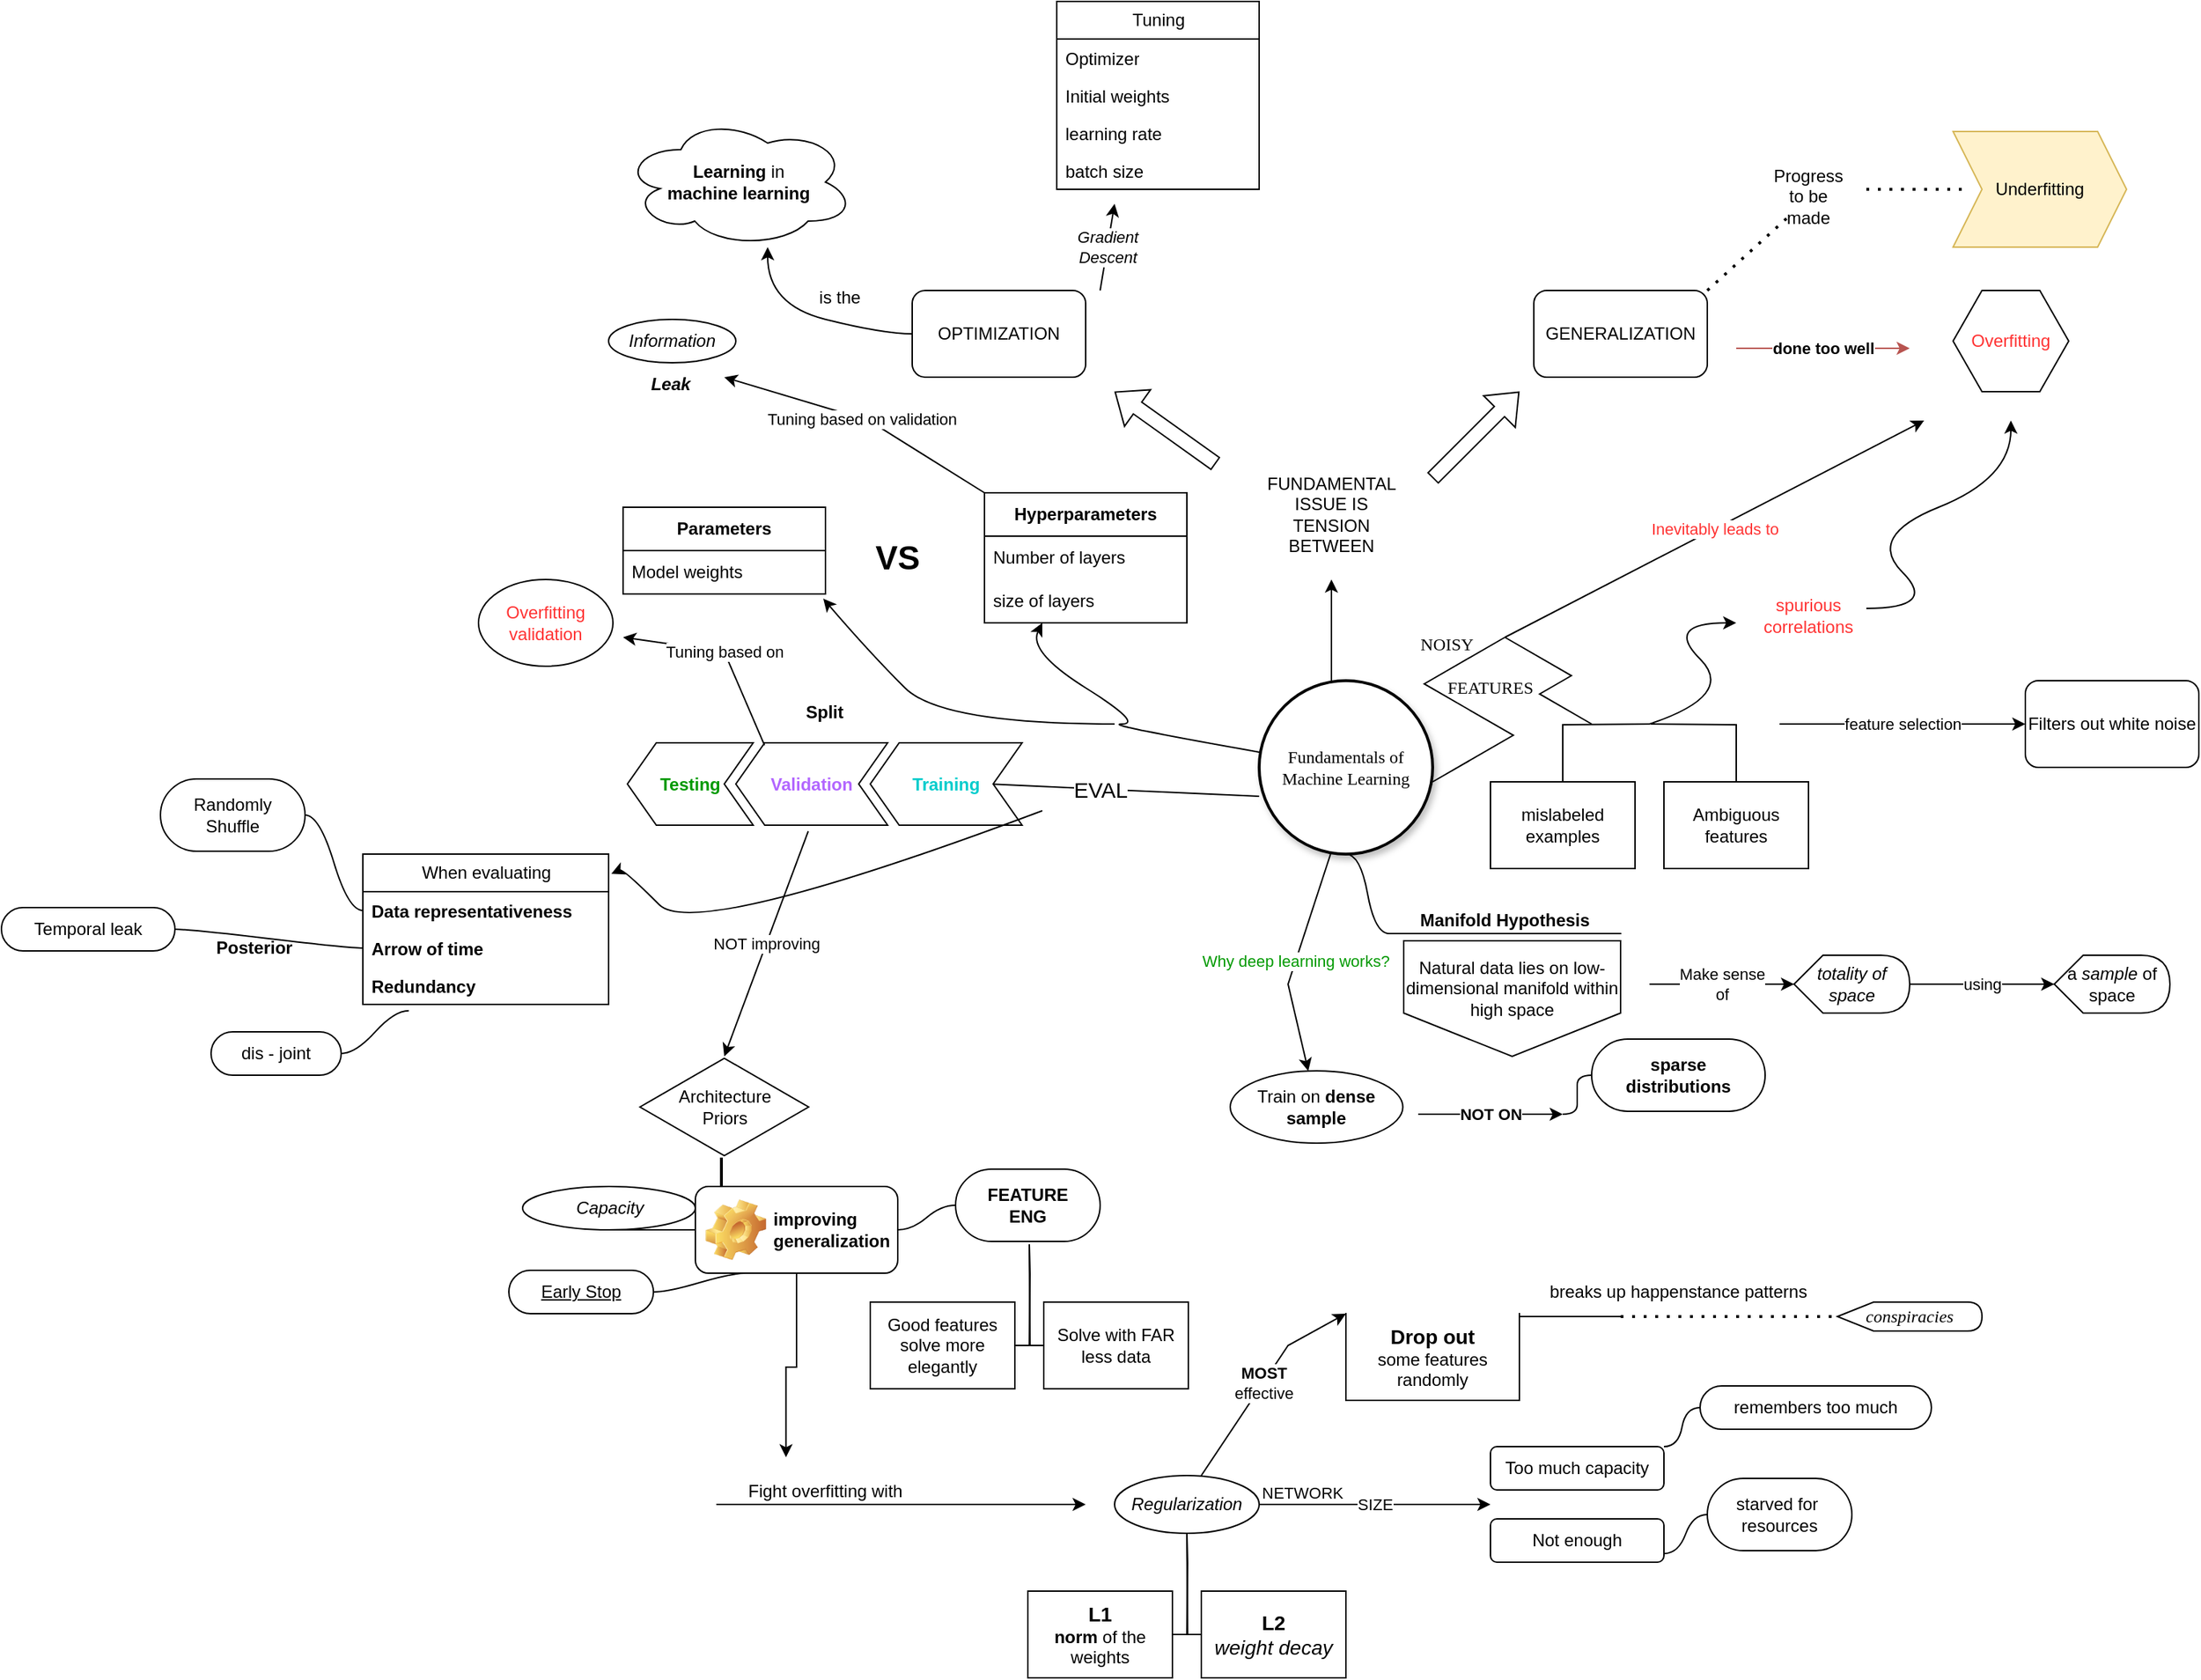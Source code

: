 <mxfile version="26.1.1">
  <diagram name="Page-1" id="ad52d381-51e7-2e0d-a935-2d0ddd2fd229">
    <mxGraphModel dx="2041" dy="1220" grid="1" gridSize="10" guides="1" tooltips="1" connect="1" arrows="1" fold="1" page="1" pageScale="1" pageWidth="1700" pageHeight="1100" background="none" math="0" shadow="0">
      <root>
        <mxCell id="0" />
        <mxCell id="1" parent="0" />
        <mxCell id="2c924340bb9dbf6c-4" value="Fundamentals of Machine Learning" style="ellipse;whiteSpace=wrap;html=1;rounded=1;shadow=1;comic=0;labelBackgroundColor=none;strokeWidth=2;fontFamily=Verdana;fontSize=12;align=center;" parent="1" vertex="1">
          <mxGeometry x="890" y="470" width="120" height="120" as="geometry" />
        </mxCell>
        <mxCell id="0uLxgeupM7HnFfJnQQ7k-1" value="" style="endArrow=classic;html=1;rounded=0;" edge="1" parent="1">
          <mxGeometry width="50" height="50" relative="1" as="geometry">
            <mxPoint x="940" y="470" as="sourcePoint" />
            <mxPoint x="940" y="400" as="targetPoint" />
          </mxGeometry>
        </mxCell>
        <mxCell id="0uLxgeupM7HnFfJnQQ7k-2" value="FUNDAMENTAL ISSUE IS TENSION BETWEEN" style="text;html=1;align=center;verticalAlign=middle;whiteSpace=wrap;rounded=0;" vertex="1" parent="1">
          <mxGeometry x="910" y="340" width="60" height="30" as="geometry" />
        </mxCell>
        <mxCell id="0uLxgeupM7HnFfJnQQ7k-3" value="" style="shape=flexArrow;endArrow=classic;html=1;rounded=0;" edge="1" parent="1">
          <mxGeometry width="50" height="50" relative="1" as="geometry">
            <mxPoint x="860" y="320" as="sourcePoint" />
            <mxPoint x="790" y="270" as="targetPoint" />
          </mxGeometry>
        </mxCell>
        <mxCell id="0uLxgeupM7HnFfJnQQ7k-4" value="" style="shape=flexArrow;endArrow=classic;html=1;rounded=0;" edge="1" parent="1">
          <mxGeometry width="50" height="50" relative="1" as="geometry">
            <mxPoint x="1010" y="330" as="sourcePoint" />
            <mxPoint x="1070" y="270" as="targetPoint" />
          </mxGeometry>
        </mxCell>
        <mxCell id="0uLxgeupM7HnFfJnQQ7k-5" value="OPTIMIZATION" style="rounded=1;whiteSpace=wrap;html=1;" vertex="1" parent="1">
          <mxGeometry x="650" y="200" width="120" height="60" as="geometry" />
        </mxCell>
        <mxCell id="0uLxgeupM7HnFfJnQQ7k-6" value="GENERALIZATION" style="rounded=1;whiteSpace=wrap;html=1;" vertex="1" parent="1">
          <mxGeometry x="1080" y="200" width="120" height="60" as="geometry" />
        </mxCell>
        <mxCell id="0uLxgeupM7HnFfJnQQ7k-7" value="" style="curved=1;endArrow=classic;html=1;rounded=0;exitX=0;exitY=0.5;exitDx=0;exitDy=0;" edge="1" parent="1" source="0uLxgeupM7HnFfJnQQ7k-5">
          <mxGeometry width="50" height="50" relative="1" as="geometry">
            <mxPoint x="580" y="230" as="sourcePoint" />
            <mxPoint x="550" y="170" as="targetPoint" />
            <Array as="points">
              <mxPoint x="630" y="230" />
              <mxPoint x="550" y="210" />
            </Array>
          </mxGeometry>
        </mxCell>
        <mxCell id="0uLxgeupM7HnFfJnQQ7k-8" value="&lt;b&gt;Learning &lt;/b&gt;in&lt;br&gt;&lt;b&gt;machine learning&lt;/b&gt;" style="ellipse;shape=cloud;whiteSpace=wrap;html=1;" vertex="1" parent="1">
          <mxGeometry x="450" y="80" width="160" height="90" as="geometry" />
        </mxCell>
        <mxCell id="0uLxgeupM7HnFfJnQQ7k-9" value="is the" style="text;html=1;align=center;verticalAlign=middle;whiteSpace=wrap;rounded=0;" vertex="1" parent="1">
          <mxGeometry x="570" y="190" width="60" height="30" as="geometry" />
        </mxCell>
        <mxCell id="0uLxgeupM7HnFfJnQQ7k-10" value="" style="endArrow=classic;html=1;rounded=0;fillColor=#f8cecc;strokeColor=#b85450;" edge="1" parent="1">
          <mxGeometry relative="1" as="geometry">
            <mxPoint x="1220" y="240" as="sourcePoint" />
            <mxPoint x="1340" y="240" as="targetPoint" />
          </mxGeometry>
        </mxCell>
        <mxCell id="0uLxgeupM7HnFfJnQQ7k-11" value="&lt;b&gt;done too well&lt;/b&gt;" style="edgeLabel;resizable=0;html=1;;align=center;verticalAlign=middle;" connectable="0" vertex="1" parent="0uLxgeupM7HnFfJnQQ7k-10">
          <mxGeometry relative="1" as="geometry" />
        </mxCell>
        <mxCell id="0uLxgeupM7HnFfJnQQ7k-12" value="&lt;font style=&quot;color: rgb(255, 51, 51);&quot;&gt;Overfitting&lt;/font&gt;" style="shape=hexagon;perimeter=hexagonPerimeter2;whiteSpace=wrap;html=1;fixedSize=1;" vertex="1" parent="1">
          <mxGeometry x="1370" y="200" width="80" height="70" as="geometry" />
        </mxCell>
        <mxCell id="0uLxgeupM7HnFfJnQQ7k-13" value="" style="endArrow=none;dashed=1;html=1;dashPattern=1 3;strokeWidth=2;rounded=0;entryX=0.25;entryY=1;entryDx=0;entryDy=0;" edge="1" parent="1" target="0uLxgeupM7HnFfJnQQ7k-14">
          <mxGeometry width="50" height="50" relative="1" as="geometry">
            <mxPoint x="1200" y="200" as="sourcePoint" />
            <mxPoint x="1250" y="150" as="targetPoint" />
          </mxGeometry>
        </mxCell>
        <mxCell id="0uLxgeupM7HnFfJnQQ7k-14" value="Progress to be made" style="text;html=1;align=center;verticalAlign=middle;whiteSpace=wrap;rounded=0;" vertex="1" parent="1">
          <mxGeometry x="1240" y="120" width="60" height="30" as="geometry" />
        </mxCell>
        <mxCell id="0uLxgeupM7HnFfJnQQ7k-15" value="" style="endArrow=none;dashed=1;html=1;dashPattern=1 3;strokeWidth=2;rounded=0;" edge="1" parent="1">
          <mxGeometry width="50" height="50" relative="1" as="geometry">
            <mxPoint x="1310" y="130" as="sourcePoint" />
            <mxPoint x="1380" y="130" as="targetPoint" />
          </mxGeometry>
        </mxCell>
        <mxCell id="0uLxgeupM7HnFfJnQQ7k-16" value="Underfitting" style="shape=step;perimeter=stepPerimeter;whiteSpace=wrap;html=1;fixedSize=1;fillColor=#fff2cc;strokeColor=#d6b656;" vertex="1" parent="1">
          <mxGeometry x="1370" y="90" width="120" height="80" as="geometry" />
        </mxCell>
        <mxCell id="0uLxgeupM7HnFfJnQQ7k-17" value="" style="edgeStyle=isometricEdgeStyle;endArrow=none;html=1;rounded=0;" edge="1" parent="1">
          <mxGeometry width="50" height="100" relative="1" as="geometry">
            <mxPoint x="1010" y="540" as="sourcePoint" />
            <mxPoint x="1060" y="440" as="targetPoint" />
          </mxGeometry>
        </mxCell>
        <mxCell id="0uLxgeupM7HnFfJnQQ7k-18" value="" style="edgeStyle=isometricEdgeStyle;endArrow=none;html=1;rounded=0;elbow=vertical;" edge="1" parent="1">
          <mxGeometry width="50" height="100" relative="1" as="geometry">
            <mxPoint x="1120" y="500" as="sourcePoint" />
            <mxPoint x="1060" y="440" as="targetPoint" />
            <Array as="points">
              <mxPoint x="1100" y="470" />
            </Array>
          </mxGeometry>
        </mxCell>
        <mxCell id="0uLxgeupM7HnFfJnQQ7k-21" value="NOISY" style="text;html=1;align=center;verticalAlign=middle;whiteSpace=wrap;rounded=0;rotation=0;fontFamily=Comic Sans MS;" vertex="1" parent="1">
          <mxGeometry x="990" y="430" width="60" height="30" as="geometry" />
        </mxCell>
        <mxCell id="0uLxgeupM7HnFfJnQQ7k-24" value="&lt;font face=&quot;Comic Sans MS&quot;&gt;FEATURES&lt;/font&gt;" style="text;html=1;align=center;verticalAlign=middle;whiteSpace=wrap;rounded=0;" vertex="1" parent="1">
          <mxGeometry x="1020" y="460" width="60" height="30" as="geometry" />
        </mxCell>
        <mxCell id="0uLxgeupM7HnFfJnQQ7k-25" value="" style="edgeStyle=orthogonalEdgeStyle;sourcePerimeterSpacing=0;targetPerimeterSpacing=0;startArrow=none;endArrow=none;rounded=0;targetPortConstraint=eastwest;sourcePortConstraint=northsouth;curved=0;rounded=0;" edge="1" parent="1" source="0uLxgeupM7HnFfJnQQ7k-27">
          <mxGeometry relative="1" as="geometry">
            <mxPoint x="1160" y="500" as="targetPoint" />
          </mxGeometry>
        </mxCell>
        <mxCell id="0uLxgeupM7HnFfJnQQ7k-26" value="" style="edgeStyle=orthogonalEdgeStyle;sourcePerimeterSpacing=0;targetPerimeterSpacing=0;startArrow=none;endArrow=none;rounded=0;targetPortConstraint=eastwest;sourcePortConstraint=northsouth;curved=0;rounded=0;" edge="1" parent="1" source="0uLxgeupM7HnFfJnQQ7k-28">
          <mxGeometry relative="1" as="geometry">
            <mxPoint x="1161" y="500" as="targetPoint" />
          </mxGeometry>
        </mxCell>
        <mxCell id="0uLxgeupM7HnFfJnQQ7k-27" value="mislabeled examples" style="whiteSpace=wrap;html=1;align=center;verticalAlign=middle;treeFolding=1;treeMoving=1;direction=west;" vertex="1" parent="1">
          <mxGeometry x="1050" y="540" width="100" height="60" as="geometry" />
        </mxCell>
        <mxCell id="0uLxgeupM7HnFfJnQQ7k-28" value="Ambiguous features" style="whiteSpace=wrap;html=1;align=center;verticalAlign=middle;treeFolding=1;treeMoving=1;direction=west;" vertex="1" parent="1">
          <mxGeometry x="1170" y="540" width="100" height="60" as="geometry" />
        </mxCell>
        <mxCell id="0uLxgeupM7HnFfJnQQ7k-29" value="" style="endArrow=classic;html=1;rounded=0;" edge="1" parent="1">
          <mxGeometry relative="1" as="geometry">
            <mxPoint x="1060" y="440" as="sourcePoint" />
            <mxPoint x="1350" y="290" as="targetPoint" />
          </mxGeometry>
        </mxCell>
        <mxCell id="0uLxgeupM7HnFfJnQQ7k-30" value="&lt;font style=&quot;color: rgb(255, 51, 51);&quot;&gt;Inevitably leads to&lt;/font&gt;" style="edgeLabel;resizable=0;html=1;;align=center;verticalAlign=middle;" connectable="0" vertex="1" parent="0uLxgeupM7HnFfJnQQ7k-29">
          <mxGeometry relative="1" as="geometry" />
        </mxCell>
        <mxCell id="0uLxgeupM7HnFfJnQQ7k-31" value="" style="curved=1;endArrow=classic;html=1;rounded=0;" edge="1" parent="1">
          <mxGeometry width="50" height="50" relative="1" as="geometry">
            <mxPoint x="1160" y="500" as="sourcePoint" />
            <mxPoint x="1220" y="430" as="targetPoint" />
            <Array as="points">
              <mxPoint x="1220" y="480" />
              <mxPoint x="1170" y="430" />
            </Array>
          </mxGeometry>
        </mxCell>
        <mxCell id="0uLxgeupM7HnFfJnQQ7k-32" value="&lt;font style=&quot;color: rgb(255, 51, 51);&quot;&gt;spurious correlations&lt;/font&gt;" style="text;html=1;align=center;verticalAlign=middle;whiteSpace=wrap;rounded=0;" vertex="1" parent="1">
          <mxGeometry x="1240" y="410" width="60" height="30" as="geometry" />
        </mxCell>
        <mxCell id="0uLxgeupM7HnFfJnQQ7k-33" value="" style="curved=1;endArrow=classic;html=1;rounded=0;" edge="1" parent="1">
          <mxGeometry width="50" height="50" relative="1" as="geometry">
            <mxPoint x="1310" y="420" as="sourcePoint" />
            <mxPoint x="1410" y="290" as="targetPoint" />
            <Array as="points">
              <mxPoint x="1360" y="420" />
              <mxPoint x="1310" y="370" />
              <mxPoint x="1410" y="330" />
            </Array>
          </mxGeometry>
        </mxCell>
        <mxCell id="0uLxgeupM7HnFfJnQQ7k-34" value="" style="endArrow=classic;html=1;rounded=0;" edge="1" parent="1">
          <mxGeometry relative="1" as="geometry">
            <mxPoint x="1250" y="500" as="sourcePoint" />
            <mxPoint x="1420" y="500" as="targetPoint" />
          </mxGeometry>
        </mxCell>
        <mxCell id="0uLxgeupM7HnFfJnQQ7k-35" value="feature selection" style="edgeLabel;resizable=0;html=1;;align=center;verticalAlign=middle;" connectable="0" vertex="1" parent="0uLxgeupM7HnFfJnQQ7k-34">
          <mxGeometry relative="1" as="geometry" />
        </mxCell>
        <mxCell id="0uLxgeupM7HnFfJnQQ7k-37" value="Filters out white noise" style="rounded=1;whiteSpace=wrap;html=1;" vertex="1" parent="1">
          <mxGeometry x="1420" y="470" width="120" height="60" as="geometry" />
        </mxCell>
        <mxCell id="0uLxgeupM7HnFfJnQQ7k-38" value="&lt;b&gt;Manifold Hypothesis&lt;/b&gt;" style="whiteSpace=wrap;html=1;shape=partialRectangle;top=0;left=0;bottom=1;right=0;points=[[0,1],[1,1]];fillColor=none;align=center;verticalAlign=bottom;routingCenterY=0.5;snapToPoint=1;recursiveResize=0;autosize=1;treeFolding=1;treeMoving=1;newEdgeStyle={&quot;edgeStyle&quot;:&quot;entityRelationEdgeStyle&quot;,&quot;startArrow&quot;:&quot;none&quot;,&quot;endArrow&quot;:&quot;none&quot;,&quot;segment&quot;:10,&quot;curved&quot;:1,&quot;sourcePerimeterSpacing&quot;:0,&quot;targetPerimeterSpacing&quot;:0};" vertex="1" parent="1">
          <mxGeometry x="980" y="615" width="160" height="30" as="geometry" />
        </mxCell>
        <mxCell id="0uLxgeupM7HnFfJnQQ7k-39" value="" style="edgeStyle=entityRelationEdgeStyle;startArrow=none;endArrow=none;segment=10;curved=1;sourcePerimeterSpacing=0;targetPerimeterSpacing=0;rounded=0;exitX=0.5;exitY=1;exitDx=0;exitDy=0;" edge="1" target="0uLxgeupM7HnFfJnQQ7k-38" parent="1" source="2c924340bb9dbf6c-4">
          <mxGeometry relative="1" as="geometry">
            <mxPoint x="980" y="665" as="sourcePoint" />
          </mxGeometry>
        </mxCell>
        <mxCell id="0uLxgeupM7HnFfJnQQ7k-40" value="Natural data lies on low-dimensional manifold within high space&lt;div&gt;&lt;br&gt;&lt;/div&gt;" style="shape=offPageConnector;whiteSpace=wrap;html=1;" vertex="1" parent="1">
          <mxGeometry x="990" y="650" width="150" height="80" as="geometry" />
        </mxCell>
        <mxCell id="0uLxgeupM7HnFfJnQQ7k-41" value="" style="endArrow=classic;html=1;rounded=0;" edge="1" parent="1">
          <mxGeometry relative="1" as="geometry">
            <mxPoint x="1160" y="680" as="sourcePoint" />
            <mxPoint x="1260" y="680" as="targetPoint" />
          </mxGeometry>
        </mxCell>
        <mxCell id="0uLxgeupM7HnFfJnQQ7k-42" value="Make sense&lt;div&gt;of&lt;/div&gt;" style="edgeLabel;resizable=0;html=1;;align=center;verticalAlign=middle;" connectable="0" vertex="1" parent="0uLxgeupM7HnFfJnQQ7k-41">
          <mxGeometry relative="1" as="geometry" />
        </mxCell>
        <mxCell id="0uLxgeupM7HnFfJnQQ7k-44" value="&lt;i&gt;totality of space&lt;/i&gt;" style="shape=display;whiteSpace=wrap;html=1;" vertex="1" parent="1">
          <mxGeometry x="1260" y="660" width="80" height="40" as="geometry" />
        </mxCell>
        <mxCell id="0uLxgeupM7HnFfJnQQ7k-45" value="" style="endArrow=classic;html=1;rounded=0;" edge="1" parent="1">
          <mxGeometry relative="1" as="geometry">
            <mxPoint x="1340" y="680" as="sourcePoint" />
            <mxPoint x="1440" y="680" as="targetPoint" />
          </mxGeometry>
        </mxCell>
        <mxCell id="0uLxgeupM7HnFfJnQQ7k-46" value="using" style="edgeLabel;resizable=0;html=1;;align=center;verticalAlign=middle;" connectable="0" vertex="1" parent="0uLxgeupM7HnFfJnQQ7k-45">
          <mxGeometry relative="1" as="geometry" />
        </mxCell>
        <mxCell id="0uLxgeupM7HnFfJnQQ7k-47" value="a &lt;i&gt;sample &lt;/i&gt;of space" style="shape=display;whiteSpace=wrap;html=1;" vertex="1" parent="1">
          <mxGeometry x="1440" y="660" width="80" height="40" as="geometry" />
        </mxCell>
        <mxCell id="0uLxgeupM7HnFfJnQQ7k-48" value="" style="endArrow=classic;html=1;rounded=0;" edge="1" parent="1" target="0uLxgeupM7HnFfJnQQ7k-50">
          <mxGeometry relative="1" as="geometry">
            <mxPoint x="939.38" y="590" as="sourcePoint" />
            <mxPoint x="939.38" y="770" as="targetPoint" />
            <Array as="points">
              <mxPoint x="910" y="680" />
            </Array>
          </mxGeometry>
        </mxCell>
        <mxCell id="0uLxgeupM7HnFfJnQQ7k-49" value="&lt;font style=&quot;color: rgb(0, 153, 0);&quot;&gt;Why deep learning works?&lt;/font&gt;" style="edgeLabel;resizable=0;html=1;;align=center;verticalAlign=middle;" connectable="0" vertex="1" parent="0uLxgeupM7HnFfJnQQ7k-48">
          <mxGeometry relative="1" as="geometry" />
        </mxCell>
        <mxCell id="0uLxgeupM7HnFfJnQQ7k-50" value="Train on &lt;b&gt;dense sample&lt;/b&gt;" style="ellipse;whiteSpace=wrap;html=1;align=center;newEdgeStyle={&quot;edgeStyle&quot;:&quot;entityRelationEdgeStyle&quot;,&quot;startArrow&quot;:&quot;none&quot;,&quot;endArrow&quot;:&quot;none&quot;,&quot;segment&quot;:10,&quot;curved&quot;:1,&quot;sourcePerimeterSpacing&quot;:0,&quot;targetPerimeterSpacing&quot;:0};treeFolding=1;treeMoving=1;" vertex="1" parent="1">
          <mxGeometry x="870" y="740" width="119.38" height="50" as="geometry" />
        </mxCell>
        <mxCell id="0uLxgeupM7HnFfJnQQ7k-51" value="" style="endArrow=classic;html=1;rounded=0;" edge="1" parent="1">
          <mxGeometry relative="1" as="geometry">
            <mxPoint x="1000" y="770" as="sourcePoint" />
            <mxPoint x="1100" y="770" as="targetPoint" />
          </mxGeometry>
        </mxCell>
        <mxCell id="0uLxgeupM7HnFfJnQQ7k-52" value="&lt;b&gt;NOT ON&lt;/b&gt;" style="edgeLabel;resizable=0;html=1;;align=center;verticalAlign=middle;" connectable="0" vertex="1" parent="0uLxgeupM7HnFfJnQQ7k-51">
          <mxGeometry relative="1" as="geometry" />
        </mxCell>
        <mxCell id="0uLxgeupM7HnFfJnQQ7k-53" value="&lt;b&gt;sparse&lt;/b&gt;&lt;div&gt;&lt;b&gt;distributions&lt;/b&gt;&lt;/div&gt;" style="whiteSpace=wrap;html=1;rounded=1;arcSize=50;align=center;verticalAlign=middle;strokeWidth=1;autosize=1;spacing=4;treeFolding=1;treeMoving=1;newEdgeStyle={&quot;edgeStyle&quot;:&quot;entityRelationEdgeStyle&quot;,&quot;startArrow&quot;:&quot;none&quot;,&quot;endArrow&quot;:&quot;none&quot;,&quot;segment&quot;:10,&quot;curved&quot;:1,&quot;sourcePerimeterSpacing&quot;:0,&quot;targetPerimeterSpacing&quot;:0};" vertex="1" parent="1">
          <mxGeometry x="1120" y="718" width="120" height="50" as="geometry" />
        </mxCell>
        <mxCell id="0uLxgeupM7HnFfJnQQ7k-54" value="" style="edgeStyle=entityRelationEdgeStyle;startArrow=none;endArrow=none;segment=10;curved=1;sourcePerimeterSpacing=0;targetPerimeterSpacing=0;rounded=0;" edge="1" target="0uLxgeupM7HnFfJnQQ7k-53" parent="1">
          <mxGeometry relative="1" as="geometry">
            <mxPoint x="1100" y="770" as="sourcePoint" />
          </mxGeometry>
        </mxCell>
        <mxCell id="0uLxgeupM7HnFfJnQQ7k-55" value="Fight overfitting with" style="whiteSpace=wrap;html=1;shape=partialRectangle;top=0;left=0;bottom=1;right=0;points=[[0,1],[1,1]];fillColor=none;align=center;verticalAlign=bottom;routingCenterY=0.5;snapToPoint=1;recursiveResize=0;autosize=1;treeFolding=1;treeMoving=1;newEdgeStyle={&quot;edgeStyle&quot;:&quot;entityRelationEdgeStyle&quot;,&quot;startArrow&quot;:&quot;none&quot;,&quot;endArrow&quot;:&quot;none&quot;,&quot;segment&quot;:10,&quot;curved&quot;:1,&quot;sourcePerimeterSpacing&quot;:0,&quot;targetPerimeterSpacing&quot;:0};direction=east;" vertex="1" parent="1">
          <mxGeometry x="515" y="1010" width="150" height="30" as="geometry" />
        </mxCell>
        <mxCell id="0uLxgeupM7HnFfJnQQ7k-57" value="&lt;i&gt;Regularization&lt;/i&gt;" style="ellipse;whiteSpace=wrap;html=1;align=center;newEdgeStyle={&quot;edgeStyle&quot;:&quot;entityRelationEdgeStyle&quot;,&quot;startArrow&quot;:&quot;none&quot;,&quot;endArrow&quot;:&quot;none&quot;,&quot;segment&quot;:10,&quot;curved&quot;:1,&quot;sourcePerimeterSpacing&quot;:0,&quot;targetPerimeterSpacing&quot;:0};treeFolding=1;treeMoving=1;" vertex="1" parent="1">
          <mxGeometry x="790" y="1020" width="100" height="40" as="geometry" />
        </mxCell>
        <mxCell id="0uLxgeupM7HnFfJnQQ7k-58" value="" style="endArrow=classic;html=1;rounded=0;exitX=0;exitY=0.667;exitDx=0;exitDy=0;exitPerimeter=0;" edge="1" parent="1" source="2c924340bb9dbf6c-4">
          <mxGeometry relative="1" as="geometry">
            <mxPoint x="700" y="539.05" as="sourcePoint" />
            <mxPoint x="670" y="540" as="targetPoint" />
          </mxGeometry>
        </mxCell>
        <mxCell id="0uLxgeupM7HnFfJnQQ7k-59" value="&lt;font style=&quot;font-size: 15px;&quot;&gt;EVAL&lt;/font&gt;" style="edgeLabel;resizable=0;html=1;;align=center;verticalAlign=middle;" connectable="0" vertex="1" parent="0uLxgeupM7HnFfJnQQ7k-58">
          <mxGeometry relative="1" as="geometry" />
        </mxCell>
        <mxCell id="0uLxgeupM7HnFfJnQQ7k-61" value="" style="curved=1;endArrow=classic;html=1;rounded=0;" edge="1" parent="1" source="2c924340bb9dbf6c-4">
          <mxGeometry width="50" height="50" relative="1" as="geometry">
            <mxPoint x="780" y="530" as="sourcePoint" />
            <mxPoint x="740" y="430" as="targetPoint" />
            <Array as="points">
              <mxPoint x="780" y="500" />
              <mxPoint x="810" y="500" />
              <mxPoint x="730" y="450" />
            </Array>
          </mxGeometry>
        </mxCell>
        <mxCell id="0uLxgeupM7HnFfJnQQ7k-63" value="&lt;b&gt;Hyperparameters&lt;/b&gt;" style="swimlane;fontStyle=0;childLayout=stackLayout;horizontal=1;startSize=30;horizontalStack=0;resizeParent=1;resizeParentMax=0;resizeLast=0;collapsible=1;marginBottom=0;whiteSpace=wrap;html=1;" vertex="1" parent="1">
          <mxGeometry x="700" y="340" width="140" height="90" as="geometry" />
        </mxCell>
        <mxCell id="0uLxgeupM7HnFfJnQQ7k-64" value="Number of layers" style="text;strokeColor=none;fillColor=none;align=left;verticalAlign=middle;spacingLeft=4;spacingRight=4;overflow=hidden;points=[[0,0.5],[1,0.5]];portConstraint=eastwest;rotatable=0;whiteSpace=wrap;html=1;" vertex="1" parent="0uLxgeupM7HnFfJnQQ7k-63">
          <mxGeometry y="30" width="140" height="30" as="geometry" />
        </mxCell>
        <mxCell id="0uLxgeupM7HnFfJnQQ7k-65" value="size of layers" style="text;strokeColor=none;fillColor=none;align=left;verticalAlign=middle;spacingLeft=4;spacingRight=4;overflow=hidden;points=[[0,0.5],[1,0.5]];portConstraint=eastwest;rotatable=0;whiteSpace=wrap;html=1;" vertex="1" parent="0uLxgeupM7HnFfJnQQ7k-63">
          <mxGeometry y="60" width="140" height="30" as="geometry" />
        </mxCell>
        <mxCell id="0uLxgeupM7HnFfJnQQ7k-68" value="&lt;b&gt;Parameters&lt;/b&gt;" style="swimlane;fontStyle=0;childLayout=stackLayout;horizontal=1;startSize=30;horizontalStack=0;resizeParent=1;resizeParentMax=0;resizeLast=0;collapsible=1;marginBottom=0;whiteSpace=wrap;html=1;" vertex="1" parent="1">
          <mxGeometry x="450" y="350" width="140" height="60" as="geometry" />
        </mxCell>
        <mxCell id="0uLxgeupM7HnFfJnQQ7k-69" value="Model weights" style="text;strokeColor=none;fillColor=none;align=left;verticalAlign=middle;spacingLeft=4;spacingRight=4;overflow=hidden;points=[[0,0.5],[1,0.5]];portConstraint=eastwest;rotatable=0;whiteSpace=wrap;html=1;" vertex="1" parent="0uLxgeupM7HnFfJnQQ7k-68">
          <mxGeometry y="30" width="140" height="30" as="geometry" />
        </mxCell>
        <mxCell id="0uLxgeupM7HnFfJnQQ7k-72" value="&lt;font style=&quot;font-size: 23px;&quot;&gt;&lt;b&gt;VS&lt;/b&gt;&lt;/font&gt;" style="text;html=1;align=center;verticalAlign=middle;whiteSpace=wrap;rounded=0;" vertex="1" parent="1">
          <mxGeometry x="610" y="370" width="60" height="30" as="geometry" />
        </mxCell>
        <mxCell id="0uLxgeupM7HnFfJnQQ7k-73" value="" style="curved=1;endArrow=classic;html=1;rounded=0;entryX=0.989;entryY=1.106;entryDx=0;entryDy=0;entryPerimeter=0;" edge="1" parent="1" target="0uLxgeupM7HnFfJnQQ7k-69">
          <mxGeometry width="50" height="50" relative="1" as="geometry">
            <mxPoint x="790" y="500" as="sourcePoint" />
            <mxPoint x="670" y="450" as="targetPoint" />
            <Array as="points">
              <mxPoint x="670" y="500" />
              <mxPoint x="620" y="450" />
            </Array>
          </mxGeometry>
        </mxCell>
        <mxCell id="0uLxgeupM7HnFfJnQQ7k-74" value="Split" style="swimlane;childLayout=stackLayout;horizontal=1;fillColor=none;horizontalStack=1;resizeParent=1;resizeParentMax=0;resizeLast=0;collapsible=0;strokeColor=none;stackBorder=10;stackSpacing=-12;resizable=1;align=center;points=[];whiteSpace=wrap;html=1;flipH=1;flipV=0;direction=east;" vertex="1" parent="1">
          <mxGeometry x="443" y="480" width="293" height="100" as="geometry" />
        </mxCell>
        <mxCell id="0uLxgeupM7HnFfJnQQ7k-75" value="&lt;font style=&quot;color: rgb(0, 153, 0);&quot;&gt;&lt;b&gt;Testing&lt;/b&gt;&lt;/font&gt;" style="shape=step;perimeter=stepPerimeter;fixedSize=1;points=[];whiteSpace=wrap;html=1;direction=west;" vertex="1" parent="0uLxgeupM7HnFfJnQQ7k-74">
          <mxGeometry x="10" y="33" width="87" height="57" as="geometry" />
        </mxCell>
        <mxCell id="0uLxgeupM7HnFfJnQQ7k-76" value="&lt;font style=&quot;color: rgb(178, 102, 255);&quot;&gt;&lt;b style=&quot;&quot;&gt;Validation&lt;/b&gt;&lt;/font&gt;" style="shape=step;perimeter=stepPerimeter;fixedSize=1;points=[];whiteSpace=wrap;html=1;direction=west;" vertex="1" parent="0uLxgeupM7HnFfJnQQ7k-74">
          <mxGeometry x="85" y="33" width="105" height="57" as="geometry" />
        </mxCell>
        <mxCell id="0uLxgeupM7HnFfJnQQ7k-77" value="&lt;b&gt;&lt;font style=&quot;color: rgb(0, 204, 204);&quot;&gt;Training&lt;/font&gt;&lt;/b&gt;" style="shape=step;perimeter=stepPerimeter;fixedSize=1;points=[];whiteSpace=wrap;html=1;direction=west;" vertex="1" parent="0uLxgeupM7HnFfJnQQ7k-74">
          <mxGeometry x="178" y="33" width="105" height="57" as="geometry" />
        </mxCell>
        <mxCell id="0uLxgeupM7HnFfJnQQ7k-79" value="" style="endArrow=classic;html=1;rounded=0;exitX=0.811;exitY=0.97;exitDx=0;exitDy=0;exitPerimeter=0;" edge="1" parent="1" source="0uLxgeupM7HnFfJnQQ7k-76">
          <mxGeometry relative="1" as="geometry">
            <mxPoint x="410" y="458.95" as="sourcePoint" />
            <mxPoint x="450" y="440" as="targetPoint" />
            <Array as="points">
              <mxPoint x="520" y="450" />
            </Array>
          </mxGeometry>
        </mxCell>
        <mxCell id="0uLxgeupM7HnFfJnQQ7k-80" value="Tuning based on" style="edgeLabel;resizable=0;html=1;;align=center;verticalAlign=middle;" connectable="0" vertex="1" parent="0uLxgeupM7HnFfJnQQ7k-79">
          <mxGeometry relative="1" as="geometry" />
        </mxCell>
        <mxCell id="0uLxgeupM7HnFfJnQQ7k-81" value="&lt;font style=&quot;color: rgb(255, 51, 51);&quot;&gt;Overfitting validation&lt;/font&gt;" style="ellipse;whiteSpace=wrap;html=1;" vertex="1" parent="1">
          <mxGeometry x="350" y="400" width="93" height="60" as="geometry" />
        </mxCell>
        <mxCell id="0uLxgeupM7HnFfJnQQ7k-82" value="" style="endArrow=classic;html=1;rounded=0;exitX=0;exitY=0;exitDx=0;exitDy=0;" edge="1" parent="1" source="0uLxgeupM7HnFfJnQQ7k-63">
          <mxGeometry relative="1" as="geometry">
            <mxPoint x="510" y="280" as="sourcePoint" />
            <mxPoint x="520" y="260" as="targetPoint" />
            <Array as="points">
              <mxPoint x="620" y="290" />
            </Array>
          </mxGeometry>
        </mxCell>
        <mxCell id="0uLxgeupM7HnFfJnQQ7k-83" value="Tuning based on validation" style="edgeLabel;resizable=0;html=1;;align=center;verticalAlign=middle;" connectable="0" vertex="1" parent="0uLxgeupM7HnFfJnQQ7k-82">
          <mxGeometry relative="1" as="geometry" />
        </mxCell>
        <mxCell id="0uLxgeupM7HnFfJnQQ7k-84" value="&lt;i&gt;Information&lt;/i&gt;" style="ellipse;whiteSpace=wrap;html=1;" vertex="1" parent="1">
          <mxGeometry x="440" y="220" width="88" height="30" as="geometry" />
        </mxCell>
        <mxCell id="0uLxgeupM7HnFfJnQQ7k-85" value="&lt;i&gt;&lt;b&gt;Leak&lt;/b&gt;&lt;/i&gt;" style="text;html=1;align=center;verticalAlign=middle;whiteSpace=wrap;rounded=0;" vertex="1" parent="1">
          <mxGeometry x="453" y="250" width="60" height="30" as="geometry" />
        </mxCell>
        <mxCell id="0uLxgeupM7HnFfJnQQ7k-86" value="" style="curved=1;endArrow=classic;html=1;rounded=0;entryX=1.011;entryY=0.131;entryDx=0;entryDy=0;entryPerimeter=0;" edge="1" parent="1" target="0uLxgeupM7HnFfJnQQ7k-88">
          <mxGeometry width="50" height="50" relative="1" as="geometry">
            <mxPoint x="740" y="560" as="sourcePoint" />
            <mxPoint x="410" y="610" as="targetPoint" />
            <Array as="points">
              <mxPoint x="500" y="650" />
              <mxPoint x="450" y="600" />
            </Array>
          </mxGeometry>
        </mxCell>
        <mxCell id="0uLxgeupM7HnFfJnQQ7k-88" value="When evaluating" style="swimlane;fontStyle=0;childLayout=stackLayout;horizontal=1;startSize=26;fillColor=none;horizontalStack=0;resizeParent=1;resizeParentMax=0;resizeLast=0;collapsible=1;marginBottom=0;html=1;" vertex="1" parent="1">
          <mxGeometry x="270" y="590" width="170" height="104" as="geometry" />
        </mxCell>
        <mxCell id="0uLxgeupM7HnFfJnQQ7k-89" value="&lt;b&gt;Data representativeness&lt;/b&gt;" style="text;strokeColor=none;fillColor=none;align=left;verticalAlign=top;spacingLeft=4;spacingRight=4;overflow=hidden;rotatable=0;points=[[0,0.5],[1,0.5]];portConstraint=eastwest;whiteSpace=wrap;html=1;" vertex="1" parent="0uLxgeupM7HnFfJnQQ7k-88">
          <mxGeometry y="26" width="170" height="26" as="geometry" />
        </mxCell>
        <mxCell id="0uLxgeupM7HnFfJnQQ7k-90" value="&lt;b&gt;Arrow of time&lt;/b&gt;" style="text;strokeColor=none;fillColor=none;align=left;verticalAlign=top;spacingLeft=4;spacingRight=4;overflow=hidden;rotatable=0;points=[[0,0.5],[1,0.5]];portConstraint=eastwest;whiteSpace=wrap;html=1;" vertex="1" parent="0uLxgeupM7HnFfJnQQ7k-88">
          <mxGeometry y="52" width="170" height="26" as="geometry" />
        </mxCell>
        <mxCell id="0uLxgeupM7HnFfJnQQ7k-91" value="&lt;b&gt;Redundancy&lt;/b&gt;" style="text;strokeColor=none;fillColor=none;align=left;verticalAlign=top;spacingLeft=4;spacingRight=4;overflow=hidden;rotatable=0;points=[[0,0.5],[1,0.5]];portConstraint=eastwest;whiteSpace=wrap;html=1;" vertex="1" parent="0uLxgeupM7HnFfJnQQ7k-88">
          <mxGeometry y="78" width="170" height="26" as="geometry" />
        </mxCell>
        <mxCell id="0uLxgeupM7HnFfJnQQ7k-92" value="Randomly&lt;div&gt;Shuffle&lt;/div&gt;" style="whiteSpace=wrap;html=1;rounded=1;arcSize=50;align=center;verticalAlign=middle;strokeWidth=1;autosize=1;spacing=4;treeFolding=1;treeMoving=1;newEdgeStyle={&quot;edgeStyle&quot;:&quot;entityRelationEdgeStyle&quot;,&quot;startArrow&quot;:&quot;none&quot;,&quot;endArrow&quot;:&quot;none&quot;,&quot;segment&quot;:10,&quot;curved&quot;:1,&quot;sourcePerimeterSpacing&quot;:0,&quot;targetPerimeterSpacing&quot;:0};" vertex="1" parent="1">
          <mxGeometry x="130" y="538" width="100" height="50" as="geometry" />
        </mxCell>
        <mxCell id="0uLxgeupM7HnFfJnQQ7k-93" value="" style="edgeStyle=entityRelationEdgeStyle;startArrow=none;endArrow=none;segment=10;curved=1;sourcePerimeterSpacing=0;targetPerimeterSpacing=0;rounded=0;exitX=0;exitY=0.5;exitDx=0;exitDy=0;" edge="1" target="0uLxgeupM7HnFfJnQQ7k-92" parent="1" source="0uLxgeupM7HnFfJnQQ7k-89">
          <mxGeometry relative="1" as="geometry">
            <mxPoint x="100" y="590" as="sourcePoint" />
          </mxGeometry>
        </mxCell>
        <mxCell id="0uLxgeupM7HnFfJnQQ7k-94" value="Temporal leak" style="whiteSpace=wrap;html=1;rounded=1;arcSize=50;align=center;verticalAlign=middle;strokeWidth=1;autosize=1;spacing=4;treeFolding=1;treeMoving=1;newEdgeStyle={&quot;edgeStyle&quot;:&quot;entityRelationEdgeStyle&quot;,&quot;startArrow&quot;:&quot;none&quot;,&quot;endArrow&quot;:&quot;none&quot;,&quot;segment&quot;:10,&quot;curved&quot;:1,&quot;sourcePerimeterSpacing&quot;:0,&quot;targetPerimeterSpacing&quot;:0};" vertex="1" parent="1">
          <mxGeometry x="20" y="627" width="120" height="30" as="geometry" />
        </mxCell>
        <mxCell id="0uLxgeupM7HnFfJnQQ7k-95" value="" style="edgeStyle=entityRelationEdgeStyle;startArrow=none;endArrow=none;segment=10;curved=1;sourcePerimeterSpacing=0;targetPerimeterSpacing=0;rounded=0;exitX=0;exitY=0.5;exitDx=0;exitDy=0;" edge="1" target="0uLxgeupM7HnFfJnQQ7k-94" parent="1" source="0uLxgeupM7HnFfJnQQ7k-90">
          <mxGeometry relative="1" as="geometry">
            <mxPoint x="60" y="669" as="sourcePoint" />
          </mxGeometry>
        </mxCell>
        <mxCell id="0uLxgeupM7HnFfJnQQ7k-98" value="dis - joint" style="whiteSpace=wrap;html=1;rounded=1;arcSize=50;align=center;verticalAlign=middle;strokeWidth=1;autosize=1;spacing=4;treeFolding=1;treeMoving=1;newEdgeStyle={&quot;edgeStyle&quot;:&quot;entityRelationEdgeStyle&quot;,&quot;startArrow&quot;:&quot;none&quot;,&quot;endArrow&quot;:&quot;none&quot;,&quot;segment&quot;:10,&quot;curved&quot;:1,&quot;sourcePerimeterSpacing&quot;:0,&quot;targetPerimeterSpacing&quot;:0};" vertex="1" parent="1">
          <mxGeometry x="165" y="713" width="90" height="30" as="geometry" />
        </mxCell>
        <mxCell id="0uLxgeupM7HnFfJnQQ7k-99" value="" style="edgeStyle=entityRelationEdgeStyle;startArrow=none;endArrow=none;segment=10;curved=1;sourcePerimeterSpacing=0;targetPerimeterSpacing=0;rounded=0;exitX=0.187;exitY=1.168;exitDx=0;exitDy=0;exitPerimeter=0;" edge="1" target="0uLxgeupM7HnFfJnQQ7k-98" parent="1" source="0uLxgeupM7HnFfJnQQ7k-91">
          <mxGeometry relative="1" as="geometry">
            <mxPoint x="130" y="755" as="sourcePoint" />
          </mxGeometry>
        </mxCell>
        <mxCell id="0uLxgeupM7HnFfJnQQ7k-100" value="&lt;b&gt;Posterior&lt;/b&gt;" style="text;html=1;align=center;verticalAlign=middle;whiteSpace=wrap;rounded=0;" vertex="1" parent="1">
          <mxGeometry x="165" y="640" width="60" height="30" as="geometry" />
        </mxCell>
        <mxCell id="0uLxgeupM7HnFfJnQQ7k-103" value="" style="endArrow=classic;html=1;rounded=0;" edge="1" parent="1">
          <mxGeometry relative="1" as="geometry">
            <mxPoint x="780" y="200" as="sourcePoint" />
            <mxPoint x="790" y="140" as="targetPoint" />
          </mxGeometry>
        </mxCell>
        <mxCell id="0uLxgeupM7HnFfJnQQ7k-104" value="&lt;i&gt;Gradient&lt;/i&gt;&lt;div&gt;&lt;i&gt;Descent&lt;/i&gt;&lt;/div&gt;" style="edgeLabel;resizable=0;html=1;;align=center;verticalAlign=middle;" connectable="0" vertex="1" parent="0uLxgeupM7HnFfJnQQ7k-103">
          <mxGeometry relative="1" as="geometry" />
        </mxCell>
        <mxCell id="0uLxgeupM7HnFfJnQQ7k-109" value="Tuning" style="swimlane;fontStyle=0;childLayout=stackLayout;horizontal=1;startSize=26;fillColor=none;horizontalStack=0;resizeParent=1;resizeParentMax=0;resizeLast=0;collapsible=1;marginBottom=0;html=1;" vertex="1" parent="1">
          <mxGeometry x="750" width="140" height="130" as="geometry" />
        </mxCell>
        <mxCell id="0uLxgeupM7HnFfJnQQ7k-110" value="Optimizer" style="text;strokeColor=none;fillColor=none;align=left;verticalAlign=top;spacingLeft=4;spacingRight=4;overflow=hidden;rotatable=0;points=[[0,0.5],[1,0.5]];portConstraint=eastwest;whiteSpace=wrap;html=1;" vertex="1" parent="0uLxgeupM7HnFfJnQQ7k-109">
          <mxGeometry y="26" width="140" height="26" as="geometry" />
        </mxCell>
        <mxCell id="0uLxgeupM7HnFfJnQQ7k-111" value="Initial weights" style="text;strokeColor=none;fillColor=none;align=left;verticalAlign=top;spacingLeft=4;spacingRight=4;overflow=hidden;rotatable=0;points=[[0,0.5],[1,0.5]];portConstraint=eastwest;whiteSpace=wrap;html=1;" vertex="1" parent="0uLxgeupM7HnFfJnQQ7k-109">
          <mxGeometry y="52" width="140" height="26" as="geometry" />
        </mxCell>
        <mxCell id="0uLxgeupM7HnFfJnQQ7k-112" value="learning rate" style="text;strokeColor=none;fillColor=none;align=left;verticalAlign=top;spacingLeft=4;spacingRight=4;overflow=hidden;rotatable=0;points=[[0,0.5],[1,0.5]];portConstraint=eastwest;whiteSpace=wrap;html=1;" vertex="1" parent="0uLxgeupM7HnFfJnQQ7k-109">
          <mxGeometry y="78" width="140" height="26" as="geometry" />
        </mxCell>
        <mxCell id="0uLxgeupM7HnFfJnQQ7k-113" value="batch size" style="text;strokeColor=none;fillColor=none;align=left;verticalAlign=top;spacingLeft=4;spacingRight=4;overflow=hidden;rotatable=0;points=[[0,0.5],[1,0.5]];portConstraint=eastwest;whiteSpace=wrap;html=1;" vertex="1" parent="0uLxgeupM7HnFfJnQQ7k-109">
          <mxGeometry y="104" width="140" height="26" as="geometry" />
        </mxCell>
        <mxCell id="0uLxgeupM7HnFfJnQQ7k-114" value="" style="endArrow=classic;html=1;rounded=0;exitX=0.523;exitY=-0.073;exitDx=0;exitDy=0;exitPerimeter=0;" edge="1" parent="1" source="0uLxgeupM7HnFfJnQQ7k-76">
          <mxGeometry relative="1" as="geometry">
            <mxPoint x="530" y="680" as="sourcePoint" />
            <mxPoint x="520" y="730" as="targetPoint" />
          </mxGeometry>
        </mxCell>
        <mxCell id="0uLxgeupM7HnFfJnQQ7k-115" value="NOT improving" style="edgeLabel;resizable=0;html=1;;align=center;verticalAlign=middle;" connectable="0" vertex="1" parent="0uLxgeupM7HnFfJnQQ7k-114">
          <mxGeometry relative="1" as="geometry" />
        </mxCell>
        <mxCell id="0uLxgeupM7HnFfJnQQ7k-117" value="Architecture&lt;div&gt;Priors&lt;/div&gt;" style="html=1;whiteSpace=wrap;aspect=fixed;shape=isoRectangle;" vertex="1" parent="1">
          <mxGeometry x="461.67" y="730" width="116.67" height="70" as="geometry" />
        </mxCell>
        <mxCell id="0uLxgeupM7HnFfJnQQ7k-118" value="" style="line;strokeWidth=2;direction=south;html=1;" vertex="1" parent="1">
          <mxGeometry x="513" y="800" width="10" height="30" as="geometry" />
        </mxCell>
        <mxCell id="0uLxgeupM7HnFfJnQQ7k-120" value="&lt;i&gt;Capacity&lt;/i&gt;" style="shape=tapeData;whiteSpace=wrap;html=1;perimeter=ellipsePerimeter;" vertex="1" parent="1">
          <mxGeometry x="380.5" y="820" width="119.5" height="30" as="geometry" />
        </mxCell>
        <mxCell id="0uLxgeupM7HnFfJnQQ7k-121" value="improving generalization" style="label;whiteSpace=wrap;html=1;image=img/clipart/Gear_128x128.png" vertex="1" parent="1">
          <mxGeometry x="500" y="820" width="140" height="60" as="geometry" />
        </mxCell>
        <mxCell id="0uLxgeupM7HnFfJnQQ7k-122" value="&lt;b&gt;FEATURE&lt;/b&gt;&lt;div&gt;&lt;b&gt;ENG&lt;/b&gt;&lt;/div&gt;" style="whiteSpace=wrap;html=1;rounded=1;arcSize=50;align=center;verticalAlign=middle;strokeWidth=1;autosize=1;spacing=4;treeFolding=1;treeMoving=1;newEdgeStyle={&quot;edgeStyle&quot;:&quot;entityRelationEdgeStyle&quot;,&quot;startArrow&quot;:&quot;none&quot;,&quot;endArrow&quot;:&quot;none&quot;,&quot;segment&quot;:10,&quot;curved&quot;:1,&quot;sourcePerimeterSpacing&quot;:0,&quot;targetPerimeterSpacing&quot;:0};" vertex="1" parent="1">
          <mxGeometry x="680" y="808" width="100" height="50" as="geometry" />
        </mxCell>
        <mxCell id="0uLxgeupM7HnFfJnQQ7k-123" value="" style="edgeStyle=entityRelationEdgeStyle;startArrow=none;endArrow=none;segment=10;curved=1;sourcePerimeterSpacing=0;targetPerimeterSpacing=0;rounded=0;" edge="1" target="0uLxgeupM7HnFfJnQQ7k-122" parent="1" source="0uLxgeupM7HnFfJnQQ7k-121">
          <mxGeometry relative="1" as="geometry">
            <mxPoint x="650" y="860" as="sourcePoint" />
          </mxGeometry>
        </mxCell>
        <mxCell id="0uLxgeupM7HnFfJnQQ7k-124" value="" style="edgeStyle=orthogonalEdgeStyle;sourcePerimeterSpacing=0;targetPerimeterSpacing=0;startArrow=none;endArrow=none;rounded=0;targetPortConstraint=eastwest;sourcePortConstraint=northsouth;curved=0;rounded=0;" edge="1" target="0uLxgeupM7HnFfJnQQ7k-126" parent="1">
          <mxGeometry relative="1" as="geometry">
            <mxPoint x="731" y="860" as="sourcePoint" />
          </mxGeometry>
        </mxCell>
        <mxCell id="0uLxgeupM7HnFfJnQQ7k-125" value="" style="edgeStyle=orthogonalEdgeStyle;sourcePerimeterSpacing=0;targetPerimeterSpacing=0;startArrow=none;endArrow=none;rounded=0;targetPortConstraint=eastwest;sourcePortConstraint=northsouth;curved=0;rounded=0;" edge="1" target="0uLxgeupM7HnFfJnQQ7k-127" parent="1">
          <mxGeometry relative="1" as="geometry">
            <mxPoint x="731" y="860" as="sourcePoint" />
          </mxGeometry>
        </mxCell>
        <mxCell id="0uLxgeupM7HnFfJnQQ7k-126" value="Good features solve more elegantly" style="whiteSpace=wrap;html=1;align=center;verticalAlign=middle;treeFolding=1;treeMoving=1;" vertex="1" parent="1">
          <mxGeometry x="621" y="900" width="100" height="60" as="geometry" />
        </mxCell>
        <mxCell id="0uLxgeupM7HnFfJnQQ7k-127" value="Solve with FAR less data" style="whiteSpace=wrap;html=1;align=center;verticalAlign=middle;treeFolding=1;treeMoving=1;" vertex="1" parent="1">
          <mxGeometry x="741" y="900" width="100" height="60" as="geometry" />
        </mxCell>
        <mxCell id="0uLxgeupM7HnFfJnQQ7k-128" value="&lt;u&gt;Early Stop&lt;/u&gt;" style="whiteSpace=wrap;html=1;rounded=1;arcSize=50;align=center;verticalAlign=middle;strokeWidth=1;autosize=1;spacing=4;treeFolding=1;treeMoving=1;newEdgeStyle={&quot;edgeStyle&quot;:&quot;entityRelationEdgeStyle&quot;,&quot;startArrow&quot;:&quot;none&quot;,&quot;endArrow&quot;:&quot;none&quot;,&quot;segment&quot;:10,&quot;curved&quot;:1,&quot;sourcePerimeterSpacing&quot;:0,&quot;targetPerimeterSpacing&quot;:0};" vertex="1" parent="1">
          <mxGeometry x="371" y="878" width="100" height="30" as="geometry" />
        </mxCell>
        <mxCell id="0uLxgeupM7HnFfJnQQ7k-129" value="" style="edgeStyle=entityRelationEdgeStyle;startArrow=none;endArrow=none;segment=10;curved=1;sourcePerimeterSpacing=0;targetPerimeterSpacing=0;rounded=0;exitX=0.25;exitY=1;exitDx=0;exitDy=0;" edge="1" target="0uLxgeupM7HnFfJnQQ7k-128" parent="1" source="0uLxgeupM7HnFfJnQQ7k-121">
          <mxGeometry relative="1" as="geometry">
            <mxPoint x="341" y="920" as="sourcePoint" />
            <Array as="points">
              <mxPoint x="510" y="900" />
            </Array>
          </mxGeometry>
        </mxCell>
        <mxCell id="0uLxgeupM7HnFfJnQQ7k-133" value="" style="edgeStyle=orthogonalEdgeStyle;rounded=0;orthogonalLoop=1;jettySize=auto;html=1;entryX=0.318;entryY=-0.087;entryDx=0;entryDy=0;entryPerimeter=0;" edge="1" parent="1" source="0uLxgeupM7HnFfJnQQ7k-121" target="0uLxgeupM7HnFfJnQQ7k-55">
          <mxGeometry relative="1" as="geometry">
            <mxPoint x="570" y="960" as="targetPoint" />
          </mxGeometry>
        </mxCell>
        <mxCell id="0uLxgeupM7HnFfJnQQ7k-134" value="" style="endArrow=classic;html=1;rounded=0;exitX=1;exitY=1;exitDx=0;exitDy=0;" edge="1" parent="1" source="0uLxgeupM7HnFfJnQQ7k-55">
          <mxGeometry width="50" height="50" relative="1" as="geometry">
            <mxPoint x="690" y="1050" as="sourcePoint" />
            <mxPoint x="770" y="1040" as="targetPoint" />
          </mxGeometry>
        </mxCell>
        <mxCell id="0uLxgeupM7HnFfJnQQ7k-139" value="" style="endArrow=classic;html=1;rounded=0;" edge="1" parent="1">
          <mxGeometry relative="1" as="geometry">
            <mxPoint x="890" y="1040" as="sourcePoint" />
            <mxPoint x="1050" y="1040" as="targetPoint" />
          </mxGeometry>
        </mxCell>
        <mxCell id="0uLxgeupM7HnFfJnQQ7k-140" value="SIZE" style="edgeLabel;resizable=0;html=1;;align=center;verticalAlign=middle;" connectable="0" vertex="1" parent="0uLxgeupM7HnFfJnQQ7k-139">
          <mxGeometry relative="1" as="geometry" />
        </mxCell>
        <mxCell id="0uLxgeupM7HnFfJnQQ7k-141" value="NETWORK" style="edgeLabel;resizable=0;html=1;;align=left;verticalAlign=bottom;" connectable="0" vertex="1" parent="0uLxgeupM7HnFfJnQQ7k-139">
          <mxGeometry x="-1" relative="1" as="geometry" />
        </mxCell>
        <mxCell id="0uLxgeupM7HnFfJnQQ7k-143" value="Too much capacity" style="rounded=1;whiteSpace=wrap;html=1;" vertex="1" parent="1">
          <mxGeometry x="1050" y="1000" width="120" height="30" as="geometry" />
        </mxCell>
        <mxCell id="0uLxgeupM7HnFfJnQQ7k-144" value="Not enough" style="rounded=1;whiteSpace=wrap;html=1;" vertex="1" parent="1">
          <mxGeometry x="1050" y="1050" width="120" height="30" as="geometry" />
        </mxCell>
        <mxCell id="0uLxgeupM7HnFfJnQQ7k-145" value="remembers too much" style="whiteSpace=wrap;html=1;rounded=1;arcSize=50;align=center;verticalAlign=middle;strokeWidth=1;autosize=1;spacing=4;treeFolding=1;treeMoving=1;newEdgeStyle={&quot;edgeStyle&quot;:&quot;entityRelationEdgeStyle&quot;,&quot;startArrow&quot;:&quot;none&quot;,&quot;endArrow&quot;:&quot;none&quot;,&quot;segment&quot;:10,&quot;curved&quot;:1,&quot;sourcePerimeterSpacing&quot;:0,&quot;targetPerimeterSpacing&quot;:0};" vertex="1" parent="1">
          <mxGeometry x="1195" y="958" width="160" height="30" as="geometry" />
        </mxCell>
        <mxCell id="0uLxgeupM7HnFfJnQQ7k-146" value="" style="edgeStyle=entityRelationEdgeStyle;startArrow=none;endArrow=none;segment=10;curved=1;sourcePerimeterSpacing=0;targetPerimeterSpacing=0;rounded=0;" edge="1" target="0uLxgeupM7HnFfJnQQ7k-145" parent="1">
          <mxGeometry relative="1" as="geometry">
            <mxPoint x="1170" y="1000" as="sourcePoint" />
          </mxGeometry>
        </mxCell>
        <mxCell id="0uLxgeupM7HnFfJnQQ7k-147" value="starved for&amp;nbsp;&lt;br&gt;resources" style="whiteSpace=wrap;html=1;rounded=1;arcSize=50;align=center;verticalAlign=middle;strokeWidth=1;autosize=1;spacing=4;treeFolding=1;treeMoving=1;newEdgeStyle={&quot;edgeStyle&quot;:&quot;entityRelationEdgeStyle&quot;,&quot;startArrow&quot;:&quot;none&quot;,&quot;endArrow&quot;:&quot;none&quot;,&quot;segment&quot;:10,&quot;curved&quot;:1,&quot;sourcePerimeterSpacing&quot;:0,&quot;targetPerimeterSpacing&quot;:0};" vertex="1" parent="1">
          <mxGeometry x="1200" y="1022" width="100" height="50" as="geometry" />
        </mxCell>
        <mxCell id="0uLxgeupM7HnFfJnQQ7k-148" value="" style="edgeStyle=entityRelationEdgeStyle;startArrow=none;endArrow=none;segment=10;curved=1;sourcePerimeterSpacing=0;targetPerimeterSpacing=0;rounded=0;" edge="1" target="0uLxgeupM7HnFfJnQQ7k-147" parent="1">
          <mxGeometry relative="1" as="geometry">
            <mxPoint x="1170" y="1074" as="sourcePoint" />
          </mxGeometry>
        </mxCell>
        <mxCell id="0uLxgeupM7HnFfJnQQ7k-149" value="" style="edgeStyle=orthogonalEdgeStyle;sourcePerimeterSpacing=0;targetPerimeterSpacing=0;startArrow=none;endArrow=none;rounded=0;targetPortConstraint=eastwest;sourcePortConstraint=northsouth;curved=0;rounded=0;" edge="1" target="0uLxgeupM7HnFfJnQQ7k-151" parent="1">
          <mxGeometry relative="1" as="geometry">
            <mxPoint x="840" y="1060" as="sourcePoint" />
          </mxGeometry>
        </mxCell>
        <mxCell id="0uLxgeupM7HnFfJnQQ7k-150" value="" style="edgeStyle=orthogonalEdgeStyle;sourcePerimeterSpacing=0;targetPerimeterSpacing=0;startArrow=none;endArrow=none;rounded=0;targetPortConstraint=eastwest;sourcePortConstraint=northsouth;curved=0;rounded=0;" edge="1" target="0uLxgeupM7HnFfJnQQ7k-152" parent="1">
          <mxGeometry relative="1" as="geometry">
            <mxPoint x="840" y="1060" as="sourcePoint" />
          </mxGeometry>
        </mxCell>
        <mxCell id="0uLxgeupM7HnFfJnQQ7k-151" value="&lt;b&gt;&lt;font style=&quot;font-size: 14px;&quot;&gt;L1&lt;/font&gt;&lt;/b&gt;&lt;br&gt;&lt;b&gt;norm &lt;/b&gt;of the weights" style="whiteSpace=wrap;html=1;align=center;verticalAlign=middle;treeFolding=1;treeMoving=1;" vertex="1" parent="1">
          <mxGeometry x="730" y="1100" width="100" height="60" as="geometry" />
        </mxCell>
        <mxCell id="0uLxgeupM7HnFfJnQQ7k-152" value="&lt;font style=&quot;font-size: 14px;&quot;&gt;&lt;b&gt;L2&lt;/b&gt;&lt;/font&gt;&lt;div&gt;&lt;font style=&quot;font-size: 14px;&quot;&gt;&lt;i style=&quot;&quot;&gt;weight decay&lt;/i&gt;&lt;/font&gt;&lt;/div&gt;" style="whiteSpace=wrap;html=1;align=center;verticalAlign=middle;treeFolding=1;treeMoving=1;" vertex="1" parent="1">
          <mxGeometry x="850" y="1100" width="100" height="60" as="geometry" />
        </mxCell>
        <mxCell id="0uLxgeupM7HnFfJnQQ7k-153" value="" style="endArrow=classic;html=1;rounded=0;exitX=0.6;exitY=0;exitDx=0;exitDy=0;exitPerimeter=0;entryX=0;entryY=0;entryDx=0;entryDy=0;" edge="1" parent="1" source="0uLxgeupM7HnFfJnQQ7k-57" target="0uLxgeupM7HnFfJnQQ7k-155">
          <mxGeometry relative="1" as="geometry">
            <mxPoint x="870" y="1000" as="sourcePoint" />
            <mxPoint x="1000" y="930" as="targetPoint" />
            <Array as="points">
              <mxPoint x="910" y="930" />
            </Array>
          </mxGeometry>
        </mxCell>
        <mxCell id="0uLxgeupM7HnFfJnQQ7k-154" value="&lt;b&gt;MOST&lt;/b&gt;&lt;br&gt;effective" style="edgeLabel;resizable=0;html=1;;align=center;verticalAlign=middle;" connectable="0" vertex="1" parent="0uLxgeupM7HnFfJnQQ7k-153">
          <mxGeometry relative="1" as="geometry" />
        </mxCell>
        <mxCell id="0uLxgeupM7HnFfJnQQ7k-155" value="&lt;b&gt;&lt;font style=&quot;font-size: 14px;&quot;&gt;Drop out&lt;/font&gt;&lt;/b&gt;&lt;br&gt;some features randomly" style="shape=partialRectangle;whiteSpace=wrap;html=1;bottom=1;right=1;left=1;top=0;fillColor=none;routingCenterX=-0.5;" vertex="1" parent="1">
          <mxGeometry x="950" y="908" width="120" height="60" as="geometry" />
        </mxCell>
        <mxCell id="0uLxgeupM7HnFfJnQQ7k-157" value="" style="endArrow=none;dashed=1;html=1;dashPattern=1 3;strokeWidth=2;rounded=0;" edge="1" parent="1">
          <mxGeometry width="50" height="50" relative="1" as="geometry">
            <mxPoint x="1140" y="910" as="sourcePoint" />
            <mxPoint x="1290" y="910" as="targetPoint" />
          </mxGeometry>
        </mxCell>
        <mxCell id="0uLxgeupM7HnFfJnQQ7k-158" value="" style="endArrow=none;html=1;rounded=0;" edge="1" parent="1">
          <mxGeometry width="50" height="50" relative="1" as="geometry">
            <mxPoint x="1070" y="910" as="sourcePoint" />
            <mxPoint x="1140" y="910" as="targetPoint" />
          </mxGeometry>
        </mxCell>
        <mxCell id="0uLxgeupM7HnFfJnQQ7k-159" value="breaks up happenstance patterns" style="text;html=1;align=center;verticalAlign=middle;whiteSpace=wrap;rounded=0;" vertex="1" parent="1">
          <mxGeometry x="1070" y="878" width="220" height="30" as="geometry" />
        </mxCell>
        <mxCell id="0uLxgeupM7HnFfJnQQ7k-162" value="&lt;i&gt;&lt;font face=&quot;Comic Sans MS&quot;&gt;conspiracies&lt;/font&gt;&lt;/i&gt;" style="shape=display;whiteSpace=wrap;html=1;" vertex="1" parent="1">
          <mxGeometry x="1290" y="900" width="100" height="20" as="geometry" />
        </mxCell>
      </root>
    </mxGraphModel>
  </diagram>
</mxfile>
